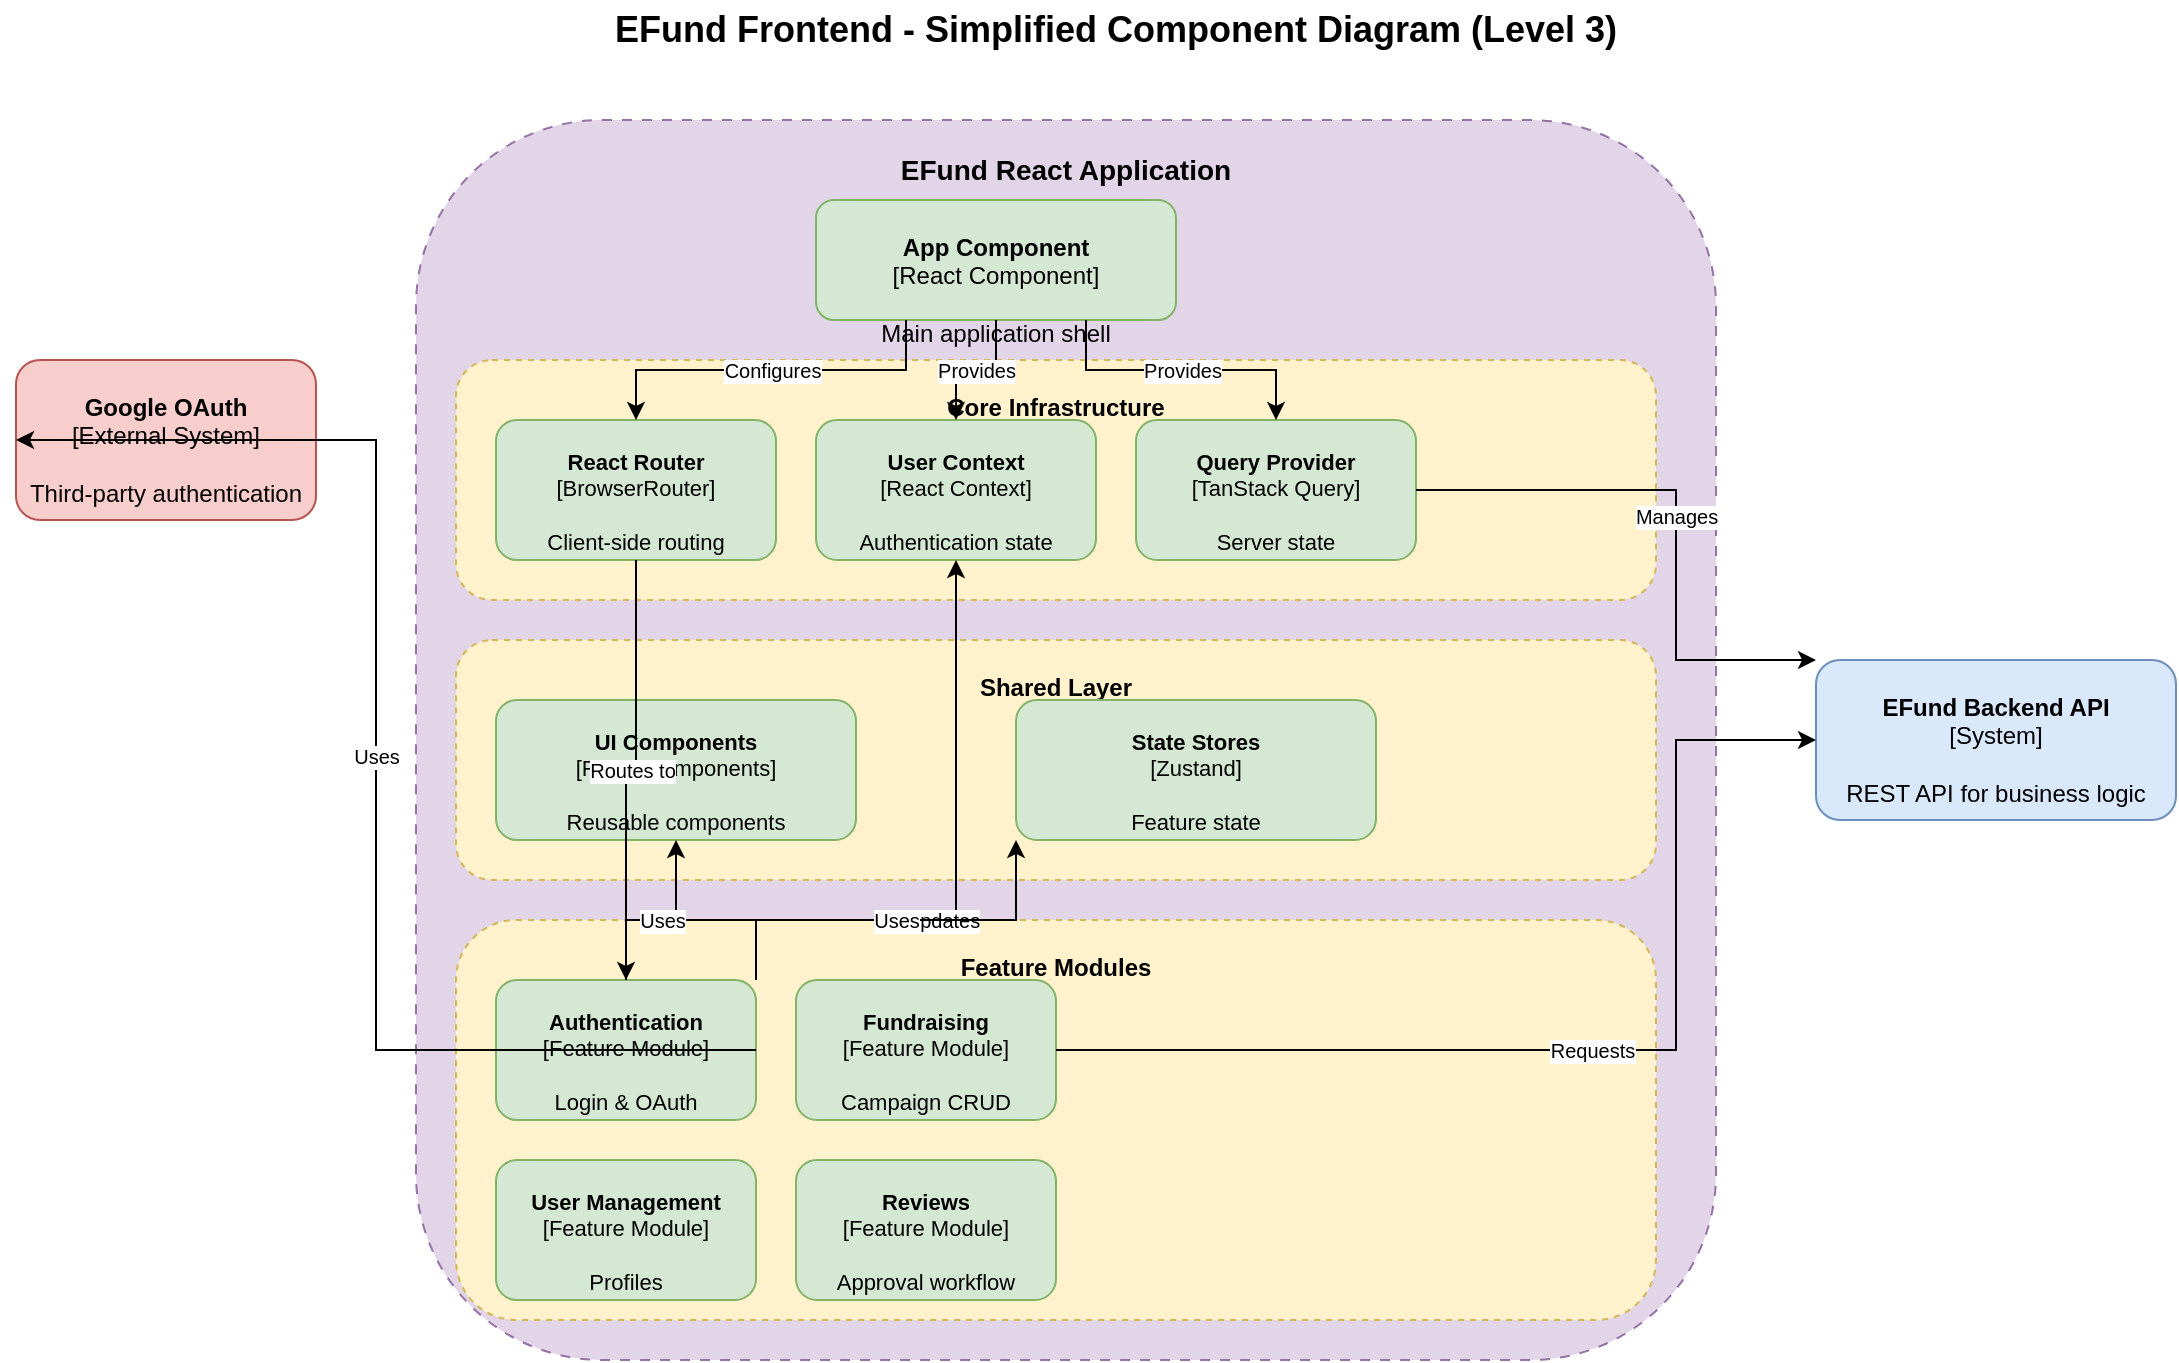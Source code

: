 <?xml version="1.0" encoding="UTF-8"?>
<mxfile version="22.1.11" type="device">
  <diagram name="EFund Frontend C4 Component Diagram" id="c7558073-3199-34d8-9f00-42111426c3f3">
    <mxGraphModel dx="1422" dy="794" grid="1" gridSize="10" guides="1" tooltips="1" connect="1" arrows="1" fold="1" page="1" pageScale="1" pageWidth="1169" pageHeight="827" background="none" math="0" shadow="0">
      <root>
        <mxCell id="0" />
        <mxCell id="1" parent="0" />
        
        <!-- Title -->
        <mxCell id="title" value="EFund Frontend - Simplified Component Diagram (Level 3)" style="text;html=1;strokeColor=none;fillColor=none;align=center;verticalAlign=middle;whiteSpace=wrap;rounded=0;fontSize=18;fontStyle=1;" vertex="1" parent="1">
          <mxGeometry x="300" y="20" width="600" height="30" as="geometry" />
        </mxCell>
        
        <!-- External Systems -->
        <mxCell id="googleOAuth" value="&lt;b&gt;Google OAuth&lt;/b&gt;&lt;br/&gt;[External System]&lt;br/&gt;&lt;br/&gt;Third-party authentication" style="rounded=1;whiteSpace=wrap;html=1;fillColor=#f8cecc;strokeColor=#b85450;fontSize=12;verticalAlign=top;spacingTop=10;" vertex="1" parent="1">
          <mxGeometry x="50" y="200" width="150" height="80" as="geometry" />
        </mxCell>
        
        <mxCell id="backend" value="&lt;b&gt;EFund Backend API&lt;/b&gt;&lt;br/&gt;[System]&lt;br/&gt;&lt;br/&gt;REST API for business logic" style="rounded=1;whiteSpace=wrap;html=1;fillColor=#dae8fc;strokeColor=#6c8ebf;fontSize=12;verticalAlign=top;spacingTop=10;" vertex="1" parent="1">
          <mxGeometry x="950" y="350" width="180" height="80" as="geometry" />
        </mxCell>
        
        <!-- Main Container -->
        <mxCell id="frontend" value="EFund React Application" style="rounded=1;whiteSpace=wrap;html=1;fillColor=#e1d5e7;strokeColor=#9673a6;fontSize=14;fontStyle=1;verticalAlign=top;spacingTop=10;dashed=1;dashPattern=5 5;" vertex="1" parent="1">
          <mxGeometry x="250" y="80" width="650" height="620" as="geometry" />
        </mxCell>
        
        <!-- App Component -->
        <mxCell id="app" value="&lt;b&gt;App Component&lt;/b&gt;&lt;br/&gt;[React Component]&lt;br/&gt;&lt;br/&gt;Main application shell" style="rounded=1;whiteSpace=wrap;html=1;fillColor=#d5e8d4;strokeColor=#82b366;fontSize=12;verticalAlign=top;spacingTop=10;" vertex="1" parent="1">
          <mxGeometry x="450" y="120" width="180" height="60" as="geometry" />
        </mxCell>
        
        <!-- Core Infrastructure Container -->
        <mxCell id="coreContainer" value="Core Infrastructure" style="rounded=1;whiteSpace=wrap;html=1;fillColor=#fff2cc;strokeColor=#d6b656;fontSize=12;fontStyle=1;verticalAlign=top;spacingTop=10;dashed=1;dashPattern=3 3;" vertex="1" parent="1">
          <mxGeometry x="270" y="200" width="600" height="120" as="geometry" />
        </mxCell>
        
        <mxCell id="router" value="&lt;b&gt;React Router&lt;/b&gt;&lt;br/&gt;[BrowserRouter]&lt;br/&gt;&lt;br/&gt;Client-side routing" style="rounded=1;whiteSpace=wrap;html=1;fillColor=#d5e8d4;strokeColor=#82b366;fontSize=11;verticalAlign=top;spacingTop=8;" vertex="1" parent="1">
          <mxGeometry x="290" y="230" width="140" height="70" as="geometry" />
        </mxCell>
        
        <mxCell id="userContext" value="&lt;b&gt;User Context&lt;/b&gt;&lt;br/&gt;[React Context]&lt;br/&gt;&lt;br/&gt;Authentication state" style="rounded=1;whiteSpace=wrap;html=1;fillColor=#d5e8d4;strokeColor=#82b366;fontSize=11;verticalAlign=top;spacingTop=8;" vertex="1" parent="1">
          <mxGeometry x="450" y="230" width="140" height="70" as="geometry" />
        </mxCell>
        
        <mxCell id="queryProvider" value="&lt;b&gt;Query Provider&lt;/b&gt;&lt;br/&gt;[TanStack Query]&lt;br/&gt;&lt;br/&gt;Server state" style="rounded=1;whiteSpace=wrap;html=1;fillColor=#d5e8d4;strokeColor=#82b366;fontSize=11;verticalAlign=top;spacingTop=8;" vertex="1" parent="1">
          <mxGeometry x="610" y="230" width="140" height="70" as="geometry" />
        </mxCell>
        
        <!-- Shared Layer Container -->
        <mxCell id="sharedContainer" value="Shared Layer" style="rounded=1;whiteSpace=wrap;html=1;fillColor=#fff2cc;strokeColor=#d6b656;fontSize=12;fontStyle=1;verticalAlign=top;spacingTop=10;dashed=1;dashPattern=3 3;" vertex="1" parent="1">
          <mxGeometry x="270" y="340" width="600" height="120" as="geometry" />
        </mxCell>
        
        <mxCell id="uiComponents" value="&lt;b&gt;UI Components&lt;/b&gt;&lt;br/&gt;[React Components]&lt;br/&gt;&lt;br/&gt;Reusable components" style="rounded=1;whiteSpace=wrap;html=1;fillColor=#d5e8d4;strokeColor=#82b366;fontSize=11;verticalAlign=top;spacingTop=8;" vertex="1" parent="1">
          <mxGeometry x="290" y="370" width="180" height="70" as="geometry" />
        </mxCell>
        
        <mxCell id="storeServices" value="&lt;b&gt;State Stores&lt;/b&gt;&lt;br/&gt;[Zustand]&lt;br/&gt;&lt;br/&gt;Feature state" style="rounded=1;whiteSpace=wrap;html=1;fillColor=#d5e8d4;strokeColor=#82b366;fontSize=11;verticalAlign=top;spacingTop=8;" vertex="1" parent="1">
          <mxGeometry x="550" y="370" width="180" height="70" as="geometry" />
        </mxCell>
        
        <!-- Features Container -->
        <mxCell id="featuresContainer" value="Feature Modules" style="rounded=1;whiteSpace=wrap;html=1;fillColor=#fff2cc;strokeColor=#d6b656;fontSize=12;fontStyle=1;verticalAlign=top;spacingTop=10;dashed=1;dashPattern=3 3;" vertex="1" parent="1">
          <mxGeometry x="270" y="480" width="600" height="200" as="geometry" />
        </mxCell>
        
        <mxCell id="authFeature" value="&lt;b&gt;Authentication&lt;/b&gt;&lt;br/&gt;[Feature Module]&lt;br/&gt;&lt;br/&gt;Login &amp; OAuth" style="rounded=1;whiteSpace=wrap;html=1;fillColor=#d5e8d4;strokeColor=#82b366;fontSize=11;verticalAlign=top;spacingTop=8;" vertex="1" parent="1">
          <mxGeometry x="290" y="510" width="130" height="70" as="geometry" />
        </mxCell>
        
        <mxCell id="fundraisingFeature" value="&lt;b&gt;Fundraising&lt;/b&gt;&lt;br/&gt;[Feature Module]&lt;br/&gt;&lt;br/&gt;Campaign CRUD" style="rounded=1;whiteSpace=wrap;html=1;fillColor=#d5e8d4;strokeColor=#82b366;fontSize=11;verticalAlign=top;spacingTop=8;" vertex="1" parent="1">
          <mxGeometry x="440" y="510" width="130" height="70" as="geometry" />
        </mxCell>
        
        <mxCell id="usersFeature" value="&lt;b&gt;User Management&lt;/b&gt;&lt;br/&gt;[Feature Module]&lt;br/&gt;&lt;br/&gt;Profiles" style="rounded=1;whiteSpace=wrap;html=1;fillColor=#d5e8d4;strokeColor=#82b366;fontSize=11;verticalAlign=top;spacingTop=8;" vertex="1" parent="1">
          <mxGeometry x="290" y="600" width="130" height="70" as="geometry" />
        </mxCell>
        
        <mxCell id="reviewsFeature" value="&lt;b&gt;Reviews&lt;/b&gt;&lt;br/&gt;[Feature Module]&lt;br/&gt;&lt;br/&gt;Approval workflow" style="rounded=1;whiteSpace=wrap;html=1;fillColor=#d5e8d4;strokeColor=#82b366;fontSize=11;verticalAlign=top;spacingTop=8;" vertex="1" parent="1">
          <mxGeometry x="440" y="600" width="130" height="70" as="geometry" />
        </mxCell>
        
        <!-- Relationships -->
        <mxCell id="edge1" value="Configures" style="edgeStyle=orthogonalEdgeStyle;rounded=0;orthogonalLoop=1;jettySize=auto;html=1;exitX=0.25;exitY=1;exitDx=0;exitDy=0;entryX=0.5;entryY=0;entryDx=0;entryDy=0;labelPosition=center;verticalLabelPosition=middle;align=center;verticalAlign=middle;fontSize=10;" edge="1" parent="1" source="app" target="router">
          <mxGeometry relative="1" as="geometry" />
        </mxCell>
        
        <mxCell id="edge2" value="Provides" style="edgeStyle=orthogonalEdgeStyle;rounded=0;orthogonalLoop=1;jettySize=auto;html=1;exitX=0.5;exitY=1;exitDx=0;exitDy=0;entryX=0.5;entryY=0;entryDx=0;entryDy=0;labelPosition=center;verticalLabelPosition=middle;align=center;verticalAlign=middle;fontSize=10;" edge="1" parent="1" source="app" target="userContext">
          <mxGeometry relative="1" as="geometry" />
        </mxCell>
        
        <mxCell id="edge3" value="Provides" style="edgeStyle=orthogonalEdgeStyle;rounded=0;orthogonalLoop=1;jettySize=auto;html=1;exitX=0.75;exitY=1;exitDx=0;exitDy=0;entryX=0.5;entryY=0;entryDx=0;entryDy=0;labelPosition=center;verticalLabelPosition=middle;align=center;verticalAlign=middle;fontSize=10;" edge="1" parent="1" source="app" target="queryProvider">
          <mxGeometry relative="1" as="geometry" />
        </mxCell>
        
        <mxCell id="edge4" value="Routes to" style="edgeStyle=orthogonalEdgeStyle;rounded=0;orthogonalLoop=1;jettySize=auto;html=1;exitX=0.5;exitY=1;exitDx=0;exitDy=0;entryX=0.5;entryY=0;entryDx=0;entryDy=0;labelPosition=center;verticalLabelPosition=middle;align=center;verticalAlign=middle;fontSize=10;" edge="1" parent="1" source="router" target="authFeature">
          <mxGeometry relative="1" as="geometry">
            <mxPoint x="360" y="320" as="sourcePoint" />
            <mxPoint x="355" y="500" as="targetPoint" />
          </mxGeometry>
        </mxCell>
        
        <mxCell id="edge5" value="Uses" style="edgeStyle=orthogonalEdgeStyle;rounded=0;orthogonalLoop=1;jettySize=auto;html=1;exitX=1;exitY=0.5;exitDx=0;exitDy=0;entryX=0;entryY=0.5;entryDx=0;entryDy=0;labelPosition=center;verticalLabelPosition=middle;align=center;verticalAlign=middle;fontSize=10;" edge="1" parent="1" source="authFeature" target="googleOAuth">
          <mxGeometry relative="1" as="geometry">
            <mxPoint x="290" y="545" as="sourcePoint" />
            <mxPoint x="200" y="240" as="targetPoint" />
            <Array as="points">
              <mxPoint x="230" y="545" />
              <mxPoint x="230" y="240" />
            </Array>
          </mxGeometry>
        </mxCell>
        
        <mxCell id="edge6" value="Updates" style="edgeStyle=orthogonalEdgeStyle;rounded=0;orthogonalLoop=1;jettySize=auto;html=1;exitX=0.5;exitY=0;exitDx=0;exitDy=0;entryX=0.5;entryY=1;entryDx=0;entryDy=0;labelPosition=center;verticalLabelPosition=middle;align=center;verticalAlign=middle;fontSize=10;" edge="1" parent="1" source="authFeature" target="userContext">
          <mxGeometry relative="1" as="geometry">
            <mxPoint x="355" y="500" as="sourcePoint" />
            <mxPoint x="520" y="320" as="targetPoint" />
            <Array as="points">
              <mxPoint x="355" y="480" />
              <mxPoint x="520" y="480" />
              <mxPoint x="520" y="320" />
            </Array>
          </mxGeometry>
        </mxCell>
        
        <mxCell id="edge7" value="Uses" style="edgeStyle=orthogonalEdgeStyle;rounded=0;orthogonalLoop=1;jettySize=auto;html=1;exitX=0.5;exitY=0;exitDx=0;exitDy=0;entryX=0.5;entryY=1;entryDx=0;entryDy=0;labelPosition=center;verticalLabelPosition=middle;align=center;verticalAlign=middle;fontSize=10;" edge="1" parent="1" source="authFeature" target="uiComponents">
          <mxGeometry relative="1" as="geometry">
            <mxPoint x="355" y="500" as="sourcePoint" />
            <mxPoint x="380" y="450" as="targetPoint" />
            <Array as="points">
              <mxPoint x="355" y="480" />
              <mxPoint x="380" y="480" />
              <mxPoint x="380" y="450" />
            </Array>
          </mxGeometry>
        </mxCell>
        
        <mxCell id="edge8" value="Uses" style="edgeStyle=orthogonalEdgeStyle;rounded=0;orthogonalLoop=1;jettySize=auto;html=1;exitX=1;exitY=0;exitDx=0;exitDy=0;entryX=0;entryY=1;entryDx=0;entryDy=0;labelPosition=center;verticalLabelPosition=middle;align=center;verticalAlign=middle;fontSize=10;" edge="1" parent="1" source="authFeature" target="storeServices">
          <mxGeometry relative="1" as="geometry">
            <mxPoint x="420" y="500" as="sourcePoint" />
            <mxPoint x="550" y="450" as="targetPoint" />
            <Array as="points">
              <mxPoint x="420" y="480" />
              <mxPoint x="550" y="480" />
              <mxPoint x="550" y="450" />
            </Array>
          </mxGeometry>
        </mxCell>
        
        <mxCell id="edge9" value="Requests" style="edgeStyle=orthogonalEdgeStyle;rounded=0;orthogonalLoop=1;jettySize=auto;html=1;exitX=1;exitY=0.5;exitDx=0;exitDy=0;entryX=0;entryY=0.5;entryDx=0;entryDy=0;labelPosition=center;verticalLabelPosition=middle;align=center;verticalAlign=middle;fontSize=10;" edge="1" parent="1" source="fundraisingFeature" target="backend">
          <mxGeometry relative="1" as="geometry">
            <mxPoint x="570" y="545" as="sourcePoint" />
            <mxPoint x="950" y="390" as="targetPoint" />
            <Array as="points">
              <mxPoint x="880" y="545" />
              <mxPoint x="880" y="390" />
            </Array>
          </mxGeometry>
        </mxCell>
        
        <mxCell id="edge10" value="Manages" style="edgeStyle=orthogonalEdgeStyle;rounded=0;orthogonalLoop=1;jettySize=auto;html=1;exitX=1;exitY=0.5;exitDx=0;exitDy=0;entryX=0;entryY=0;entryDx=0;entryDy=0;labelPosition=center;verticalLabelPosition=middle;align=center;verticalAlign=middle;fontSize=10;" edge="1" parent="1" source="queryProvider" target="backend">
          <mxGeometry relative="1" as="geometry">
            <mxPoint x="750" y="265" as="sourcePoint" />
            <mxPoint x="950" y="350" as="targetPoint" />
            <Array as="points">
              <mxPoint x="880" y="265" />
              <mxPoint x="880" y="350" />
            </Array>
          </mxGeometry>
        </mxCell>
        
      </root>
    </mxGraphModel>
  </diagram>
</mxfile> 
